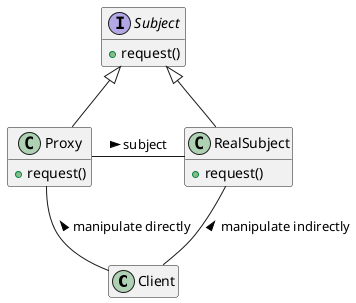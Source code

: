 @startuml FacadePattern
hide empty members

class Client{
}

interface Subject{
    + request()
}

class Proxy{
    + request()
}

class RealSubject{
    + request()
}

Client -up- Proxy: manipulate directly >
Client -up- RealSubject: manipulate indirectly >
Proxy -right- RealSubject: subject >
Subject <|-- Proxy
Subject <|-- RealSubject

@enduml